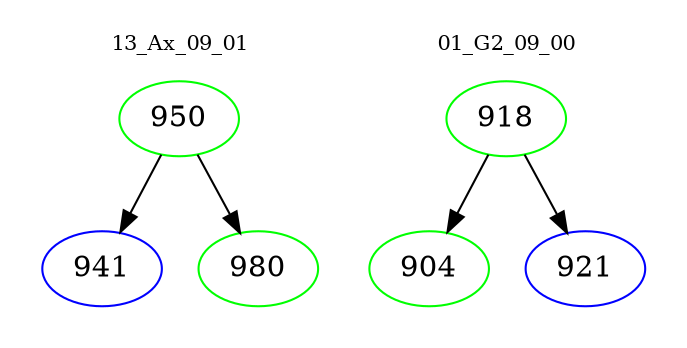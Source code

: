 digraph{
subgraph cluster_0 {
color = white
label = "13_Ax_09_01";
fontsize=10;
T0_950 [label="950", color="green"]
T0_950 -> T0_941 [color="black"]
T0_941 [label="941", color="blue"]
T0_950 -> T0_980 [color="black"]
T0_980 [label="980", color="green"]
}
subgraph cluster_1 {
color = white
label = "01_G2_09_00";
fontsize=10;
T1_918 [label="918", color="green"]
T1_918 -> T1_904 [color="black"]
T1_904 [label="904", color="green"]
T1_918 -> T1_921 [color="black"]
T1_921 [label="921", color="blue"]
}
}
